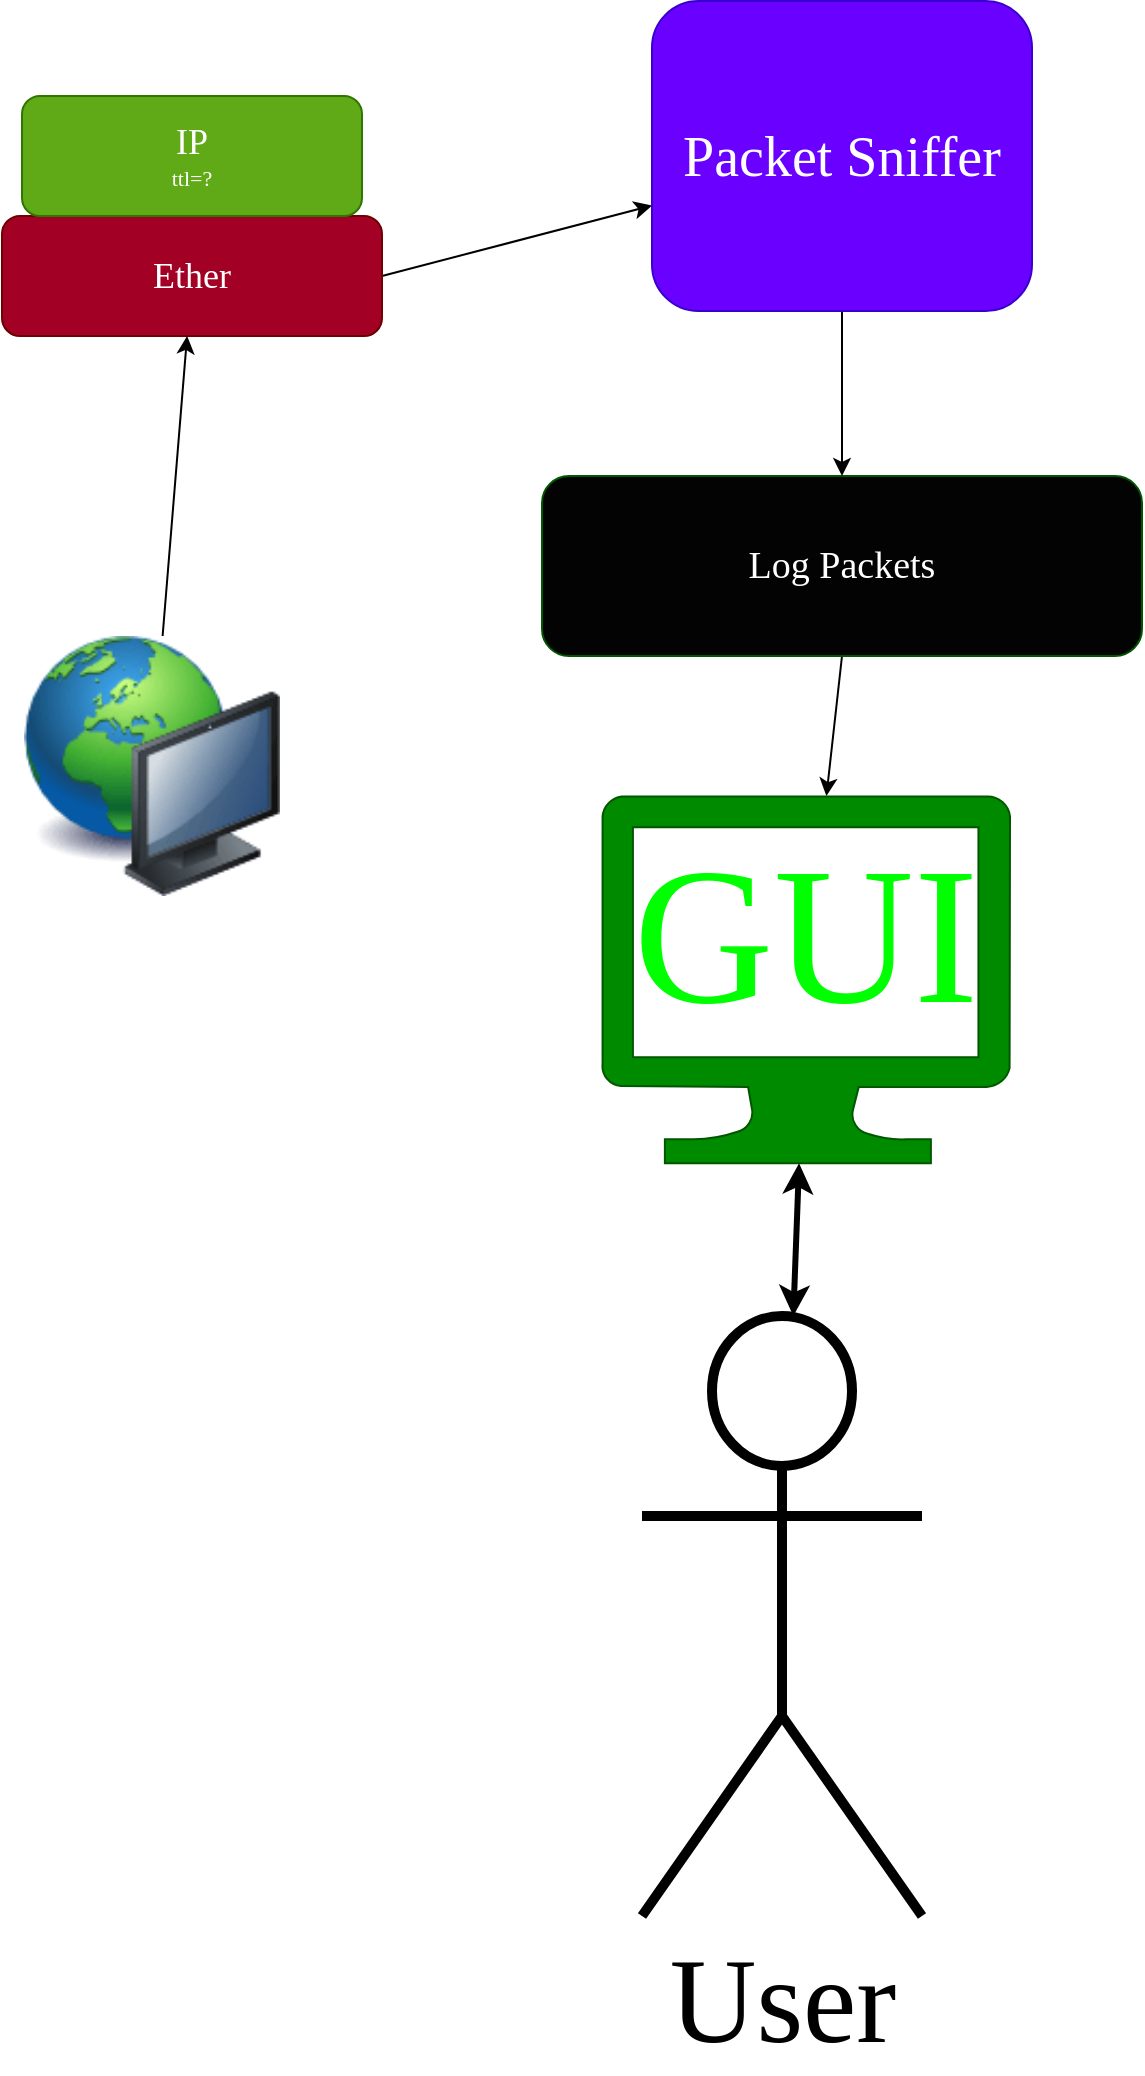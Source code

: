 <mxfile>
    <diagram id="fEH0jCM9jVXo35o1cyl-" name="Page-1">
        <mxGraphModel dx="1954" dy="825" grid="1" gridSize="10" guides="1" tooltips="1" connect="1" arrows="1" fold="1" page="1" pageScale="1" pageWidth="850" pageHeight="1100" math="0" shadow="0">
            <root>
                <mxCell id="0"/>
                <mxCell id="1" parent="0"/>
                <mxCell id="9" value="" style="image;html=1;image=img/lib/clip_art/computers/Network_128x128.png" parent="1" vertex="1">
                    <mxGeometry x="-110" y="440" width="130" height="130" as="geometry"/>
                </mxCell>
                <mxCell id="99" style="edgeStyle=none;html=1;exitX=1;exitY=0.5;exitDx=0;exitDy=0;" parent="1" source="29" target="100" edge="1">
                    <mxGeometry relative="1" as="geometry">
                        <mxPoint x="190" y="200" as="targetPoint"/>
                    </mxGeometry>
                </mxCell>
                <mxCell id="29" value="&lt;font style=&quot;font-size: 18px;&quot;&gt;Ether&lt;/font&gt;" style="rounded=1;whiteSpace=wrap;html=1;fontFamily=Consolas;fillColor=#a20025;fontColor=#ffffff;strokeColor=#6F0000;" parent="1" vertex="1">
                    <mxGeometry x="-120" y="230" width="190" height="60" as="geometry"/>
                </mxCell>
                <mxCell id="39" value="&lt;font style=&quot;&quot;&gt;&lt;span style=&quot;font-size: 18px;&quot;&gt;IP&lt;br&gt;&lt;/span&gt;&lt;/font&gt;&lt;span style=&quot;font-size: 11px;&quot;&gt;ttl=?&lt;/span&gt;" style="rounded=1;whiteSpace=wrap;html=1;fontFamily=Consolas;fillColor=#60a917;fontColor=#ffffff;strokeColor=#2D7600;" parent="1" vertex="1">
                    <mxGeometry x="-110" y="170" width="170" height="60" as="geometry"/>
                </mxCell>
                <mxCell id="110" style="edgeStyle=none;html=1;exitX=0.5;exitY=1;exitDx=0;exitDy=0;" edge="1" parent="1" source="75" target="106">
                    <mxGeometry relative="1" as="geometry"/>
                </mxCell>
                <mxCell id="75" value="Log Packets" style="rounded=1;whiteSpace=wrap;html=1;fontFamily=Consolas;fillColor=#030303;fontColor=#ffffff;strokeColor=#005700;gradientColor=none;gradientDirection=radial;fontSize=19;" parent="1" vertex="1">
                    <mxGeometry x="150" y="360" width="300" height="90" as="geometry"/>
                </mxCell>
                <mxCell id="98" style="edgeStyle=none;html=1;startArrow=none;" parent="1" source="9" target="29" edge="1">
                    <mxGeometry relative="1" as="geometry">
                        <mxPoint x="-278.971" y="225" as="sourcePoint"/>
                        <mxPoint x="-370" y="400" as="targetPoint"/>
                    </mxGeometry>
                </mxCell>
                <mxCell id="101" style="edgeStyle=none;html=1;exitX=0.5;exitY=1;exitDx=0;exitDy=0;fontFamily=Consolas;fontSize=28;" parent="1" source="100" target="75" edge="1">
                    <mxGeometry relative="1" as="geometry"/>
                </mxCell>
                <mxCell id="100" value="Packet Sniffer" style="rounded=1;whiteSpace=wrap;html=1;fillColor=#6a00ff;strokeColor=#3700CC;fontColor=#ffffff;fontFamily=Consolas;fontSize=28;" parent="1" vertex="1">
                    <mxGeometry x="205" y="122.5" width="190" height="155" as="geometry"/>
                </mxCell>
                <mxCell id="106" value="" style="sketch=0;aspect=fixed;pointerEvents=1;shadow=0;dashed=0;html=1;strokeColor=#005700;labelPosition=center;verticalLabelPosition=bottom;verticalAlign=top;align=center;fillColor=#008a00;shape=mxgraph.azure.computer;labelBackgroundColor=none;fontFamily=Consolas;fontSize=50;fontColor=#ffffff;" vertex="1" parent="1">
                    <mxGeometry x="180" y="520" width="204" height="183.6" as="geometry"/>
                </mxCell>
                <mxCell id="107" value="&lt;font face=&quot;Consolas&quot; style=&quot;font-size: 60px;&quot;&gt;User&lt;/font&gt;" style="shape=umlActor;verticalLabelPosition=bottom;verticalAlign=top;html=1;outlineConnect=0;strokeWidth=5;" vertex="1" parent="1">
                    <mxGeometry x="200" y="780" width="140" height="300" as="geometry"/>
                </mxCell>
                <mxCell id="108" value="&lt;font face=&quot;Consolas&quot; color=&quot;#00ff00&quot; style=&quot;font-size: 97px;&quot;&gt;GUI&lt;/font&gt;" style="text;html=1;strokeColor=none;fillColor=none;align=center;verticalAlign=middle;whiteSpace=wrap;rounded=0;fontSize=97;" vertex="1" parent="1">
                    <mxGeometry x="192" y="530" width="180" height="120" as="geometry"/>
                </mxCell>
                <mxCell id="109" value="" style="endArrow=classic;startArrow=classic;html=1;fontFamily=Consolas;fontSize=97;fontColor=#00FF00;strokeWidth=3;" edge="1" parent="1" source="107" target="106">
                    <mxGeometry width="50" height="50" relative="1" as="geometry">
                        <mxPoint x="434" y="1172" as="sourcePoint"/>
                        <mxPoint x="474" y="734.795" as="targetPoint"/>
                    </mxGeometry>
                </mxCell>
            </root>
        </mxGraphModel>
    </diagram>
</mxfile>
